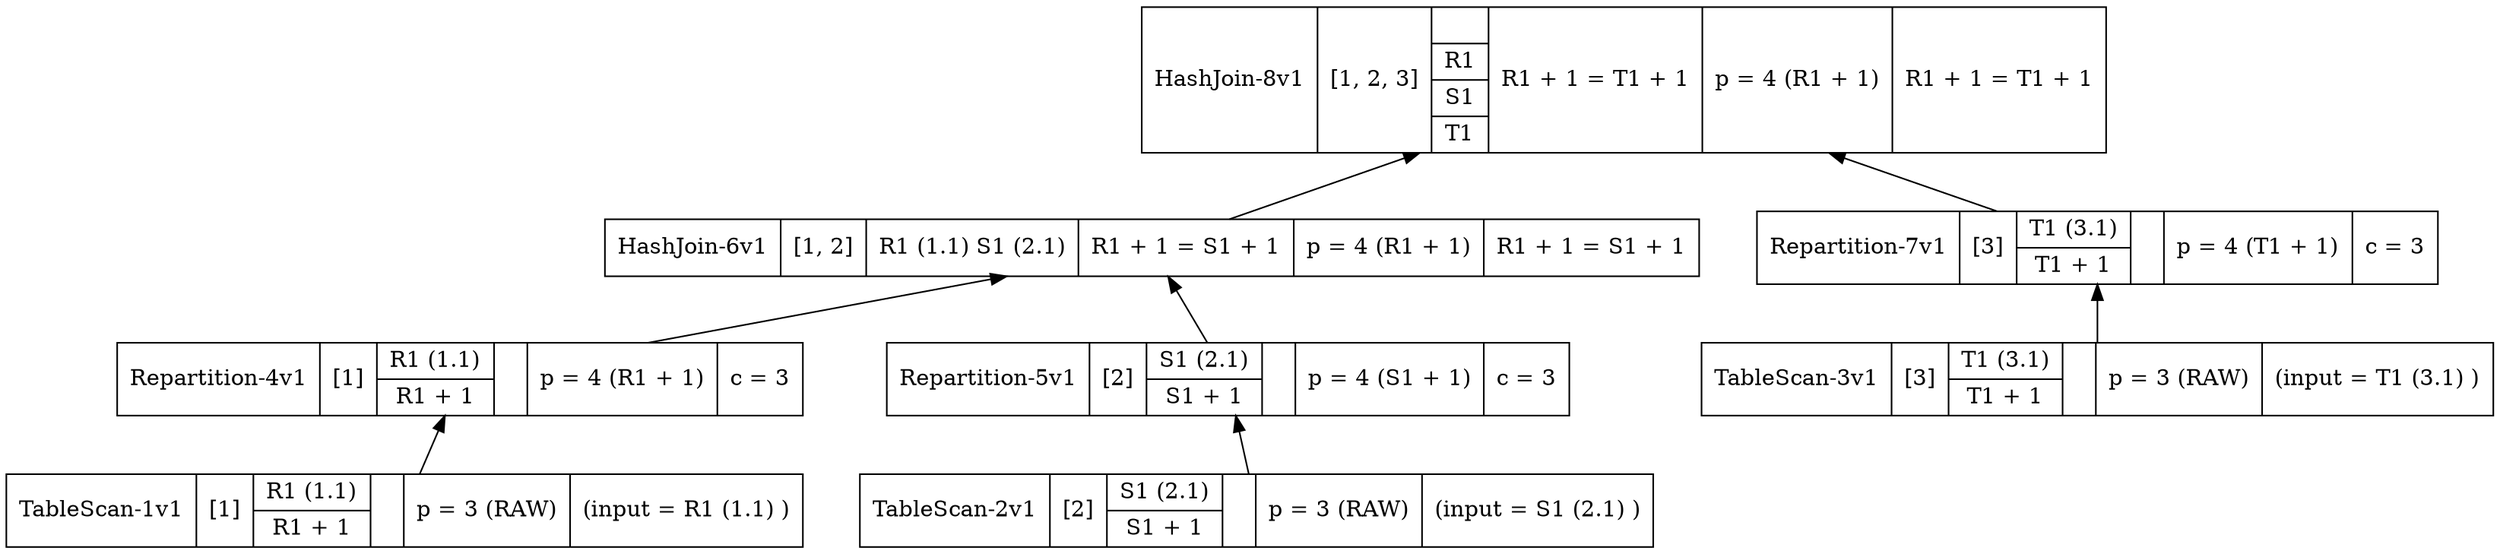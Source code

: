 digraph example1 {
    node [shape=record];
    rankdir=BT;
    nodesep=0.5;
    ordering="in";
    lopkeyLOPKey6v1 -> lopkeyLOPKey8v1;
    lopkeyLOPKey4v1 -> lopkeyLOPKey6v1;
    lopkeyLOPKey1v1 -> lopkeyLOPKey4v1;
    lopkeyLOPKey1v1[label="TableScan-1v1|[1]|{R1 (1.1) |R1 + 1}|{}|p = 3 (RAW)|(input = R1 (1.1) )"];
    lopkeyLOPKey4v1[label="Repartition-4v1|[1]|{R1 (1.1) |R1 + 1}|{}|p = 4 (R1 + 1)|c = 3"];
    lopkeyLOPKey5v1 -> lopkeyLOPKey6v1;
    lopkeyLOPKey2v1 -> lopkeyLOPKey5v1;
    lopkeyLOPKey2v1[label="TableScan-2v1|[2]|{S1 (2.1) |S1 + 1}|{}|p = 3 (RAW)|(input = S1 (2.1) )"];
    lopkeyLOPKey5v1[label="Repartition-5v1|[2]|{S1 (2.1) |S1 + 1}|{}|p = 4 (S1 + 1)|c = 3"];
    lopkeyLOPKey6v1[label="HashJoin-6v1|[1, 2]|R1 (1.1) S1 (2.1) |{R1 + 1 = S1 + 1}|p = 4 (R1 + 1)|{R1 + 1 = S1 + 1}"];
    lopkeyLOPKey7v1 -> lopkeyLOPKey8v1;
    lopkeyLOPKey3v1 -> lopkeyLOPKey7v1;
    lopkeyLOPKey3v1[label="TableScan-3v1|[3]|{T1 (3.1) |T1 + 1}|{}|p = 3 (RAW)|(input = T1 (3.1) )"];
    lopkeyLOPKey7v1[label="Repartition-7v1|[3]|{T1 (3.1) |T1 + 1}|{}|p = 4 (T1 + 1)|c = 3"];
    lopkeyLOPKey8v1[label="HashJoin-8v1|[1, 2, 3]|{|R1|S1|T1}|{R1 + 1 = T1 + 1}|p = 4 (R1 + 1)|{R1 + 1 = T1 + 1}"];
}
